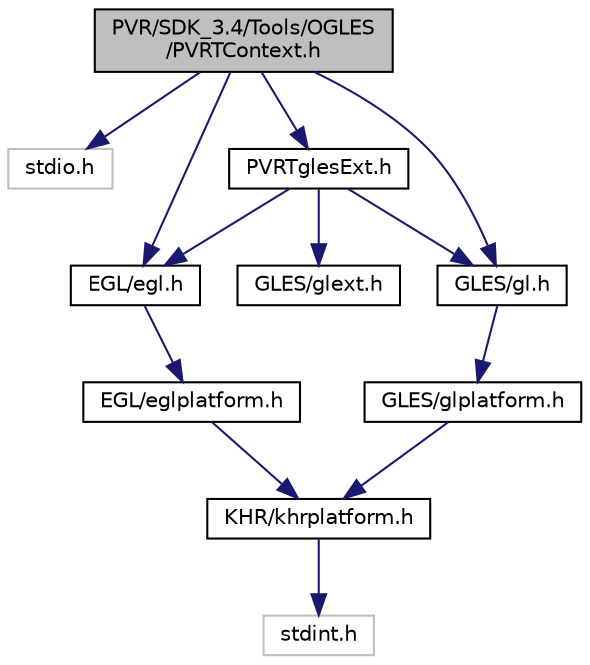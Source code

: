 digraph "PVR/SDK_3.4/Tools/OGLES/PVRTContext.h"
{
  edge [fontname="Helvetica",fontsize="10",labelfontname="Helvetica",labelfontsize="10"];
  node [fontname="Helvetica",fontsize="10",shape=record];
  Node1 [label="PVR/SDK_3.4/Tools/OGLES\l/PVRTContext.h",height=0.2,width=0.4,color="black", fillcolor="grey75", style="filled", fontcolor="black"];
  Node1 -> Node2 [color="midnightblue",fontsize="10",style="solid"];
  Node2 [label="stdio.h",height=0.2,width=0.4,color="grey75", fillcolor="white", style="filled"];
  Node1 -> Node3 [color="midnightblue",fontsize="10",style="solid"];
  Node3 [label="EGL/egl.h",height=0.2,width=0.4,color="black", fillcolor="white", style="filled",URL="$_e_g_l_2egl_8h_source.html"];
  Node3 -> Node4 [color="midnightblue",fontsize="10",style="solid"];
  Node4 [label="EGL/eglplatform.h",height=0.2,width=0.4,color="black", fillcolor="white", style="filled",URL="$eglplatform_8h_source.html"];
  Node4 -> Node5 [color="midnightblue",fontsize="10",style="solid"];
  Node5 [label="KHR/khrplatform.h",height=0.2,width=0.4,color="black", fillcolor="white", style="filled",URL="$khrplatform_8h_source.html"];
  Node5 -> Node6 [color="midnightblue",fontsize="10",style="solid"];
  Node6 [label="stdint.h",height=0.2,width=0.4,color="grey75", fillcolor="white", style="filled"];
  Node1 -> Node7 [color="midnightblue",fontsize="10",style="solid"];
  Node7 [label="GLES/gl.h",height=0.2,width=0.4,color="black", fillcolor="white", style="filled",URL="$_p_v_r_2_s_d_k__3_84_2_builds_2_include_2_g_l_e_s_2gl_8h_source.html"];
  Node7 -> Node8 [color="midnightblue",fontsize="10",style="solid"];
  Node8 [label="GLES/glplatform.h",height=0.2,width=0.4,color="black", fillcolor="white", style="filled",URL="$_p_v_r_2_s_d_k__3_84_2_builds_2_include_2_g_l_e_s_2_g_l_platform_8h_source.html"];
  Node8 -> Node5 [color="midnightblue",fontsize="10",style="solid"];
  Node1 -> Node9 [color="midnightblue",fontsize="10",style="solid"];
  Node9 [label="PVRTglesExt.h",height=0.2,width=0.4,color="black", fillcolor="white", style="filled",URL="$_p_v_r_tgles_ext_8h.html",tooltip="GLES extensions. "];
  Node9 -> Node3 [color="midnightblue",fontsize="10",style="solid"];
  Node9 -> Node7 [color="midnightblue",fontsize="10",style="solid"];
  Node9 -> Node10 [color="midnightblue",fontsize="10",style="solid"];
  Node10 [label="GLES/glext.h",height=0.2,width=0.4,color="black", fillcolor="white", style="filled",URL="$_p_v_r_2_s_d_k__3_84_2_builds_2_include_2_g_l_e_s_2glext_8h_source.html"];
}
